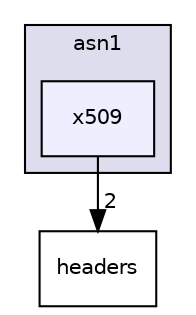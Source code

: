 digraph "M:/Office/!Doutorado/0. RepositorioSVN/HAMSTER_Prototype/branches/JINT2018/include/libtomcrypt-develop/src/pk/asn1/x509" {
  compound=true
  node [ fontsize="10", fontname="Helvetica"];
  edge [ labelfontsize="10", labelfontname="Helvetica"];
  subgraph clusterdir_da4010ed441cac9da030a6086507338f {
    graph [ bgcolor="#ddddee", pencolor="black", label="asn1" fontname="Helvetica", fontsize="10", URL="dir_da4010ed441cac9da030a6086507338f.html"]
  dir_c6c0283eb3e279ca4fe04bcf7fc902e3 [shape=box, label="x509", style="filled", fillcolor="#eeeeff", pencolor="black", URL="dir_c6c0283eb3e279ca4fe04bcf7fc902e3.html"];
  }
  dir_a0acb8384b4122a9c7afcf2489cf4036 [shape=box label="headers" URL="dir_a0acb8384b4122a9c7afcf2489cf4036.html"];
  dir_c6c0283eb3e279ca4fe04bcf7fc902e3->dir_a0acb8384b4122a9c7afcf2489cf4036 [headlabel="2", labeldistance=1.5 headhref="dir_000080_000026.html"];
}
